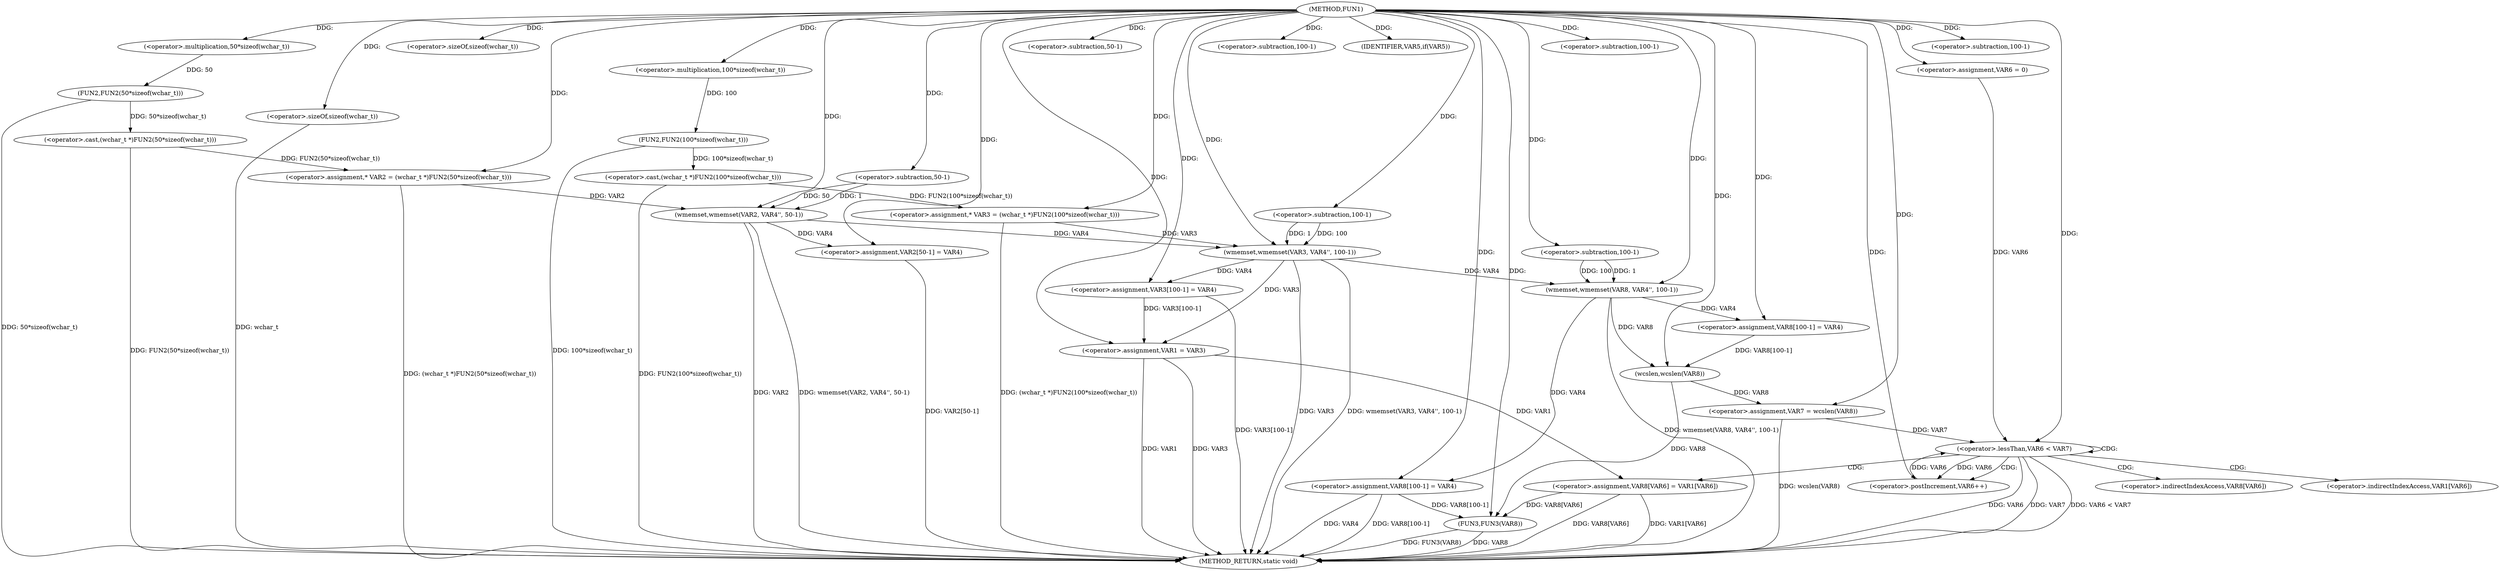 digraph FUN1 {  
"1000100" [label = "(METHOD,FUN1)" ]
"1000202" [label = "(METHOD_RETURN,static void)" ]
"1000104" [label = "(<operator>.assignment,* VAR2 = (wchar_t *)FUN2(50*sizeof(wchar_t)))" ]
"1000106" [label = "(<operator>.cast,(wchar_t *)FUN2(50*sizeof(wchar_t)))" ]
"1000108" [label = "(FUN2,FUN2(50*sizeof(wchar_t)))" ]
"1000109" [label = "(<operator>.multiplication,50*sizeof(wchar_t))" ]
"1000111" [label = "(<operator>.sizeOf,sizeof(wchar_t))" ]
"1000114" [label = "(<operator>.assignment,* VAR3 = (wchar_t *)FUN2(100*sizeof(wchar_t)))" ]
"1000116" [label = "(<operator>.cast,(wchar_t *)FUN2(100*sizeof(wchar_t)))" ]
"1000118" [label = "(FUN2,FUN2(100*sizeof(wchar_t)))" ]
"1000119" [label = "(<operator>.multiplication,100*sizeof(wchar_t))" ]
"1000121" [label = "(<operator>.sizeOf,sizeof(wchar_t))" ]
"1000123" [label = "(wmemset,wmemset(VAR2, VAR4'', 50-1))" ]
"1000126" [label = "(<operator>.subtraction,50-1)" ]
"1000129" [label = "(<operator>.assignment,VAR2[50-1] = VAR4)" ]
"1000132" [label = "(<operator>.subtraction,50-1)" ]
"1000136" [label = "(wmemset,wmemset(VAR3, VAR4'', 100-1))" ]
"1000139" [label = "(<operator>.subtraction,100-1)" ]
"1000142" [label = "(<operator>.assignment,VAR3[100-1] = VAR4)" ]
"1000145" [label = "(<operator>.subtraction,100-1)" ]
"1000150" [label = "(IDENTIFIER,VAR5,if(VAR5))" ]
"1000152" [label = "(<operator>.assignment,VAR1 = VAR3)" ]
"1000159" [label = "(wmemset,wmemset(VAR8, VAR4'', 100-1))" ]
"1000162" [label = "(<operator>.subtraction,100-1)" ]
"1000165" [label = "(<operator>.assignment,VAR8[100-1] = VAR4)" ]
"1000168" [label = "(<operator>.subtraction,100-1)" ]
"1000172" [label = "(<operator>.assignment,VAR7 = wcslen(VAR8))" ]
"1000174" [label = "(wcslen,wcslen(VAR8))" ]
"1000177" [label = "(<operator>.assignment,VAR6 = 0)" ]
"1000180" [label = "(<operator>.lessThan,VAR6 < VAR7)" ]
"1000183" [label = "(<operator>.postIncrement,VAR6++)" ]
"1000186" [label = "(<operator>.assignment,VAR8[VAR6] = VAR1[VAR6])" ]
"1000193" [label = "(<operator>.assignment,VAR8[100-1] = VAR4)" ]
"1000196" [label = "(<operator>.subtraction,100-1)" ]
"1000200" [label = "(FUN3,FUN3(VAR8))" ]
"1000187" [label = "(<operator>.indirectIndexAccess,VAR8[VAR6])" ]
"1000190" [label = "(<operator>.indirectIndexAccess,VAR1[VAR6])" ]
  "1000106" -> "1000202"  [ label = "DDG: FUN2(50*sizeof(wchar_t))"] 
  "1000186" -> "1000202"  [ label = "DDG: VAR1[VAR6]"] 
  "1000200" -> "1000202"  [ label = "DDG: FUN3(VAR8)"] 
  "1000180" -> "1000202"  [ label = "DDG: VAR6"] 
  "1000152" -> "1000202"  [ label = "DDG: VAR1"] 
  "1000116" -> "1000202"  [ label = "DDG: FUN2(100*sizeof(wchar_t))"] 
  "1000152" -> "1000202"  [ label = "DDG: VAR3"] 
  "1000193" -> "1000202"  [ label = "DDG: VAR4"] 
  "1000118" -> "1000202"  [ label = "DDG: 100*sizeof(wchar_t)"] 
  "1000123" -> "1000202"  [ label = "DDG: VAR2"] 
  "1000180" -> "1000202"  [ label = "DDG: VAR7"] 
  "1000159" -> "1000202"  [ label = "DDG: wmemset(VAR8, VAR4'', 100-1)"] 
  "1000129" -> "1000202"  [ label = "DDG: VAR2[50-1]"] 
  "1000186" -> "1000202"  [ label = "DDG: VAR8[VAR6]"] 
  "1000193" -> "1000202"  [ label = "DDG: VAR8[100-1]"] 
  "1000200" -> "1000202"  [ label = "DDG: VAR8"] 
  "1000123" -> "1000202"  [ label = "DDG: wmemset(VAR2, VAR4'', 50-1)"] 
  "1000180" -> "1000202"  [ label = "DDG: VAR6 < VAR7"] 
  "1000142" -> "1000202"  [ label = "DDG: VAR3[100-1]"] 
  "1000136" -> "1000202"  [ label = "DDG: wmemset(VAR3, VAR4'', 100-1)"] 
  "1000121" -> "1000202"  [ label = "DDG: wchar_t"] 
  "1000114" -> "1000202"  [ label = "DDG: (wchar_t *)FUN2(100*sizeof(wchar_t))"] 
  "1000172" -> "1000202"  [ label = "DDG: wcslen(VAR8)"] 
  "1000136" -> "1000202"  [ label = "DDG: VAR3"] 
  "1000104" -> "1000202"  [ label = "DDG: (wchar_t *)FUN2(50*sizeof(wchar_t))"] 
  "1000108" -> "1000202"  [ label = "DDG: 50*sizeof(wchar_t)"] 
  "1000106" -> "1000104"  [ label = "DDG: FUN2(50*sizeof(wchar_t))"] 
  "1000100" -> "1000104"  [ label = "DDG: "] 
  "1000108" -> "1000106"  [ label = "DDG: 50*sizeof(wchar_t)"] 
  "1000109" -> "1000108"  [ label = "DDG: 50"] 
  "1000100" -> "1000109"  [ label = "DDG: "] 
  "1000100" -> "1000111"  [ label = "DDG: "] 
  "1000116" -> "1000114"  [ label = "DDG: FUN2(100*sizeof(wchar_t))"] 
  "1000100" -> "1000114"  [ label = "DDG: "] 
  "1000118" -> "1000116"  [ label = "DDG: 100*sizeof(wchar_t)"] 
  "1000119" -> "1000118"  [ label = "DDG: 100"] 
  "1000100" -> "1000119"  [ label = "DDG: "] 
  "1000100" -> "1000121"  [ label = "DDG: "] 
  "1000104" -> "1000123"  [ label = "DDG: VAR2"] 
  "1000100" -> "1000123"  [ label = "DDG: "] 
  "1000126" -> "1000123"  [ label = "DDG: 50"] 
  "1000126" -> "1000123"  [ label = "DDG: 1"] 
  "1000100" -> "1000126"  [ label = "DDG: "] 
  "1000123" -> "1000129"  [ label = "DDG: VAR4"] 
  "1000100" -> "1000129"  [ label = "DDG: "] 
  "1000100" -> "1000132"  [ label = "DDG: "] 
  "1000114" -> "1000136"  [ label = "DDG: VAR3"] 
  "1000100" -> "1000136"  [ label = "DDG: "] 
  "1000123" -> "1000136"  [ label = "DDG: VAR4"] 
  "1000139" -> "1000136"  [ label = "DDG: 100"] 
  "1000139" -> "1000136"  [ label = "DDG: 1"] 
  "1000100" -> "1000139"  [ label = "DDG: "] 
  "1000136" -> "1000142"  [ label = "DDG: VAR4"] 
  "1000100" -> "1000142"  [ label = "DDG: "] 
  "1000100" -> "1000145"  [ label = "DDG: "] 
  "1000100" -> "1000150"  [ label = "DDG: "] 
  "1000142" -> "1000152"  [ label = "DDG: VAR3[100-1]"] 
  "1000136" -> "1000152"  [ label = "DDG: VAR3"] 
  "1000100" -> "1000152"  [ label = "DDG: "] 
  "1000100" -> "1000159"  [ label = "DDG: "] 
  "1000136" -> "1000159"  [ label = "DDG: VAR4"] 
  "1000162" -> "1000159"  [ label = "DDG: 100"] 
  "1000162" -> "1000159"  [ label = "DDG: 1"] 
  "1000100" -> "1000162"  [ label = "DDG: "] 
  "1000159" -> "1000165"  [ label = "DDG: VAR4"] 
  "1000100" -> "1000165"  [ label = "DDG: "] 
  "1000100" -> "1000168"  [ label = "DDG: "] 
  "1000174" -> "1000172"  [ label = "DDG: VAR8"] 
  "1000100" -> "1000172"  [ label = "DDG: "] 
  "1000159" -> "1000174"  [ label = "DDG: VAR8"] 
  "1000165" -> "1000174"  [ label = "DDG: VAR8[100-1]"] 
  "1000100" -> "1000174"  [ label = "DDG: "] 
  "1000100" -> "1000177"  [ label = "DDG: "] 
  "1000177" -> "1000180"  [ label = "DDG: VAR6"] 
  "1000183" -> "1000180"  [ label = "DDG: VAR6"] 
  "1000100" -> "1000180"  [ label = "DDG: "] 
  "1000172" -> "1000180"  [ label = "DDG: VAR7"] 
  "1000180" -> "1000183"  [ label = "DDG: VAR6"] 
  "1000100" -> "1000183"  [ label = "DDG: "] 
  "1000152" -> "1000186"  [ label = "DDG: VAR1"] 
  "1000100" -> "1000193"  [ label = "DDG: "] 
  "1000159" -> "1000193"  [ label = "DDG: VAR4"] 
  "1000100" -> "1000196"  [ label = "DDG: "] 
  "1000186" -> "1000200"  [ label = "DDG: VAR8[VAR6]"] 
  "1000193" -> "1000200"  [ label = "DDG: VAR8[100-1]"] 
  "1000174" -> "1000200"  [ label = "DDG: VAR8"] 
  "1000100" -> "1000200"  [ label = "DDG: "] 
  "1000180" -> "1000186"  [ label = "CDG: "] 
  "1000180" -> "1000180"  [ label = "CDG: "] 
  "1000180" -> "1000183"  [ label = "CDG: "] 
  "1000180" -> "1000190"  [ label = "CDG: "] 
  "1000180" -> "1000187"  [ label = "CDG: "] 
}
